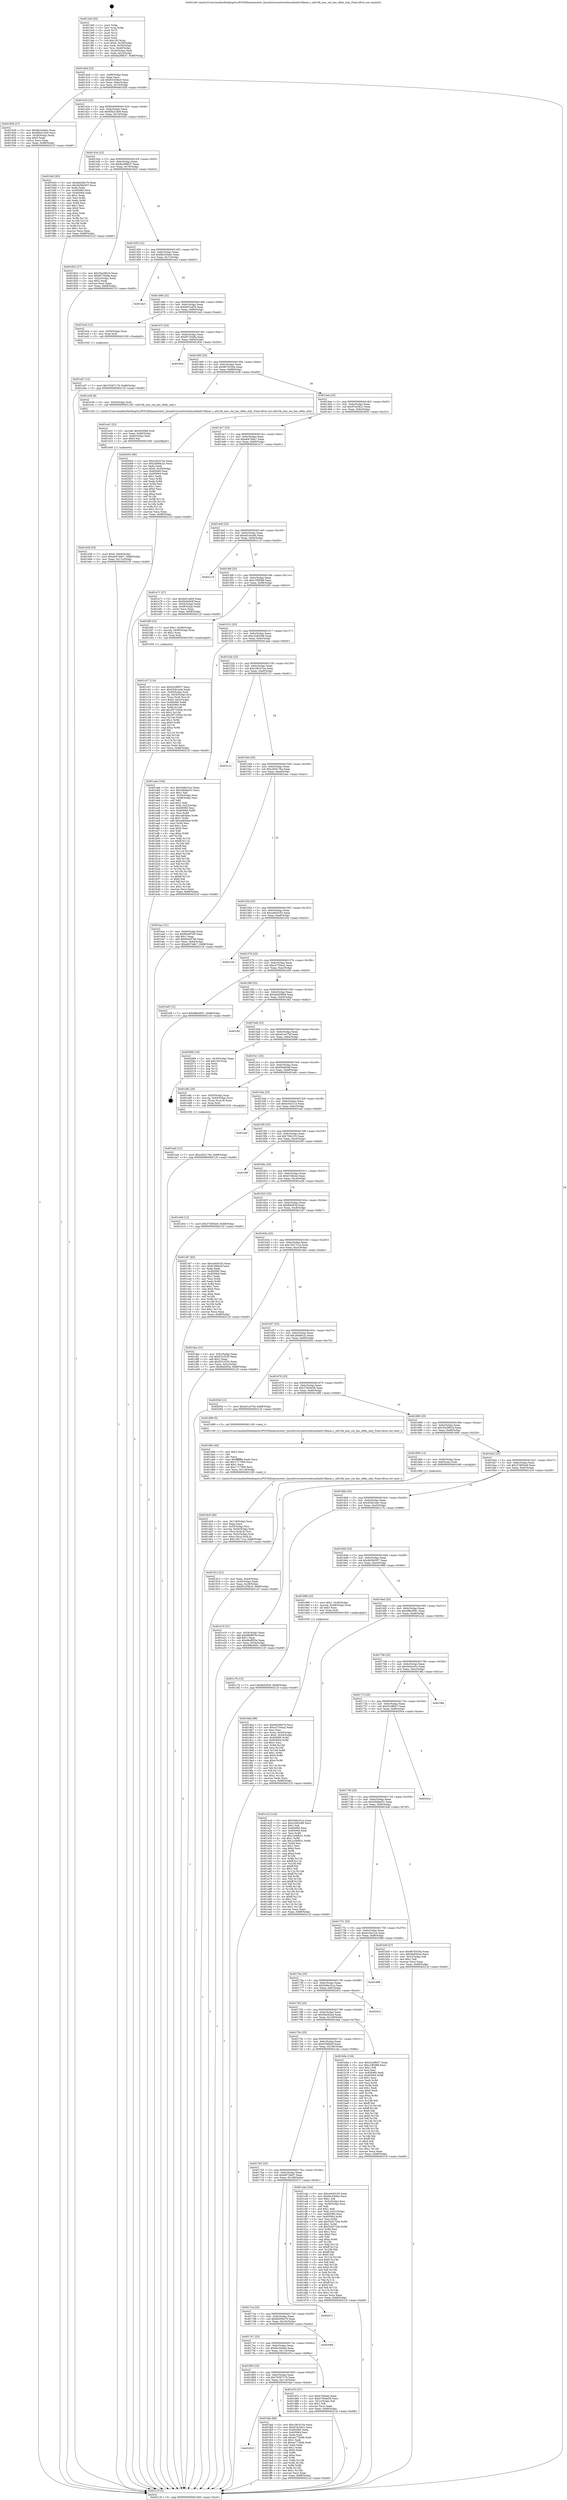 digraph "0x4013e0" {
  label = "0x4013e0 (/mnt/c/Users/mathe/Desktop/tcc/POCII/binaries/extr_linuxdriversnetwirelessathath10kmac.c_ath10k_mac_sta_has_ofdm_only_Final-ollvm.out::main(0))"
  labelloc = "t"
  node[shape=record]

  Entry [label="",width=0.3,height=0.3,shape=circle,fillcolor=black,style=filled]
  "0x40140d" [label="{
     0x40140d [23]\l
     | [instrs]\l
     &nbsp;&nbsp;0x40140d \<+3\>: mov -0x68(%rbp),%eax\l
     &nbsp;&nbsp;0x401410 \<+2\>: mov %eax,%ecx\l
     &nbsp;&nbsp;0x401412 \<+6\>: sub $0x83183bc0,%ecx\l
     &nbsp;&nbsp;0x401418 \<+3\>: mov %eax,-0x6c(%rbp)\l
     &nbsp;&nbsp;0x40141b \<+3\>: mov %ecx,-0x70(%rbp)\l
     &nbsp;&nbsp;0x40141e \<+6\>: je 0000000000401928 \<main+0x548\>\l
  }"]
  "0x401928" [label="{
     0x401928 [27]\l
     | [instrs]\l
     &nbsp;&nbsp;0x401928 \<+5\>: mov $0x8b1b3ebc,%eax\l
     &nbsp;&nbsp;0x40192d \<+5\>: mov $0x85b219c9,%ecx\l
     &nbsp;&nbsp;0x401932 \<+3\>: mov -0x28(%rbp),%edx\l
     &nbsp;&nbsp;0x401935 \<+3\>: cmp $0x0,%edx\l
     &nbsp;&nbsp;0x401938 \<+3\>: cmove %ecx,%eax\l
     &nbsp;&nbsp;0x40193b \<+3\>: mov %eax,-0x68(%rbp)\l
     &nbsp;&nbsp;0x40193e \<+5\>: jmp 000000000040212f \<main+0xd4f\>\l
  }"]
  "0x401424" [label="{
     0x401424 [22]\l
     | [instrs]\l
     &nbsp;&nbsp;0x401424 \<+5\>: jmp 0000000000401429 \<main+0x49\>\l
     &nbsp;&nbsp;0x401429 \<+3\>: mov -0x6c(%rbp),%eax\l
     &nbsp;&nbsp;0x40142c \<+5\>: sub $0x85b219c9,%eax\l
     &nbsp;&nbsp;0x401431 \<+3\>: mov %eax,-0x74(%rbp)\l
     &nbsp;&nbsp;0x401434 \<+6\>: je 0000000000401943 \<main+0x563\>\l
  }"]
  Exit [label="",width=0.3,height=0.3,shape=circle,fillcolor=black,style=filled,peripheries=2]
  "0x401943" [label="{
     0x401943 [83]\l
     | [instrs]\l
     &nbsp;&nbsp;0x401943 \<+5\>: mov $0x6d269e79,%eax\l
     &nbsp;&nbsp;0x401948 \<+5\>: mov $0x4b58d307,%ecx\l
     &nbsp;&nbsp;0x40194d \<+2\>: xor %edx,%edx\l
     &nbsp;&nbsp;0x40194f \<+7\>: mov 0x405060,%esi\l
     &nbsp;&nbsp;0x401956 \<+7\>: mov 0x405064,%edi\l
     &nbsp;&nbsp;0x40195d \<+3\>: sub $0x1,%edx\l
     &nbsp;&nbsp;0x401960 \<+3\>: mov %esi,%r8d\l
     &nbsp;&nbsp;0x401963 \<+3\>: add %edx,%r8d\l
     &nbsp;&nbsp;0x401966 \<+4\>: imul %r8d,%esi\l
     &nbsp;&nbsp;0x40196a \<+3\>: and $0x1,%esi\l
     &nbsp;&nbsp;0x40196d \<+3\>: cmp $0x0,%esi\l
     &nbsp;&nbsp;0x401970 \<+4\>: sete %r9b\l
     &nbsp;&nbsp;0x401974 \<+3\>: cmp $0xa,%edi\l
     &nbsp;&nbsp;0x401977 \<+4\>: setl %r10b\l
     &nbsp;&nbsp;0x40197b \<+3\>: mov %r9b,%r11b\l
     &nbsp;&nbsp;0x40197e \<+3\>: and %r10b,%r11b\l
     &nbsp;&nbsp;0x401981 \<+3\>: xor %r10b,%r9b\l
     &nbsp;&nbsp;0x401984 \<+3\>: or %r9b,%r11b\l
     &nbsp;&nbsp;0x401987 \<+4\>: test $0x1,%r11b\l
     &nbsp;&nbsp;0x40198b \<+3\>: cmovne %ecx,%eax\l
     &nbsp;&nbsp;0x40198e \<+3\>: mov %eax,-0x68(%rbp)\l
     &nbsp;&nbsp;0x401991 \<+5\>: jmp 000000000040212f \<main+0xd4f\>\l
  }"]
  "0x40143a" [label="{
     0x40143a [22]\l
     | [instrs]\l
     &nbsp;&nbsp;0x40143a \<+5\>: jmp 000000000040143f \<main+0x5f\>\l
     &nbsp;&nbsp;0x40143f \<+3\>: mov -0x6c(%rbp),%eax\l
     &nbsp;&nbsp;0x401442 \<+5\>: sub $0x8a268637,%eax\l
     &nbsp;&nbsp;0x401447 \<+3\>: mov %eax,-0x78(%rbp)\l
     &nbsp;&nbsp;0x40144a \<+6\>: je 0000000000401823 \<main+0x443\>\l
  }"]
  "0x401819" [label="{
     0x401819\l
  }", style=dashed]
  "0x401823" [label="{
     0x401823 [27]\l
     | [instrs]\l
     &nbsp;&nbsp;0x401823 \<+5\>: mov $0x35a3801b,%eax\l
     &nbsp;&nbsp;0x401828 \<+5\>: mov $0x95720dfa,%ecx\l
     &nbsp;&nbsp;0x40182d \<+3\>: mov -0x2c(%rbp),%edx\l
     &nbsp;&nbsp;0x401830 \<+3\>: cmp $0x2,%edx\l
     &nbsp;&nbsp;0x401833 \<+3\>: cmovne %ecx,%eax\l
     &nbsp;&nbsp;0x401836 \<+3\>: mov %eax,-0x68(%rbp)\l
     &nbsp;&nbsp;0x401839 \<+5\>: jmp 000000000040212f \<main+0xd4f\>\l
  }"]
  "0x401450" [label="{
     0x401450 [22]\l
     | [instrs]\l
     &nbsp;&nbsp;0x401450 \<+5\>: jmp 0000000000401455 \<main+0x75\>\l
     &nbsp;&nbsp;0x401455 \<+3\>: mov -0x6c(%rbp),%eax\l
     &nbsp;&nbsp;0x401458 \<+5\>: sub $0x8b1b3ebc,%eax\l
     &nbsp;&nbsp;0x40145d \<+3\>: mov %eax,-0x7c(%rbp)\l
     &nbsp;&nbsp;0x401460 \<+6\>: je 0000000000401ee3 \<main+0xb03\>\l
  }"]
  "0x40212f" [label="{
     0x40212f [5]\l
     | [instrs]\l
     &nbsp;&nbsp;0x40212f \<+5\>: jmp 000000000040140d \<main+0x2d\>\l
  }"]
  "0x4013e0" [label="{
     0x4013e0 [45]\l
     | [instrs]\l
     &nbsp;&nbsp;0x4013e0 \<+1\>: push %rbp\l
     &nbsp;&nbsp;0x4013e1 \<+3\>: mov %rsp,%rbp\l
     &nbsp;&nbsp;0x4013e4 \<+2\>: push %r15\l
     &nbsp;&nbsp;0x4013e6 \<+2\>: push %r14\l
     &nbsp;&nbsp;0x4013e8 \<+2\>: push %r12\l
     &nbsp;&nbsp;0x4013ea \<+1\>: push %rbx\l
     &nbsp;&nbsp;0x4013eb \<+7\>: sub $0x100,%rsp\l
     &nbsp;&nbsp;0x4013f2 \<+7\>: movl $0x0,-0x30(%rbp)\l
     &nbsp;&nbsp;0x4013f9 \<+3\>: mov %edi,-0x34(%rbp)\l
     &nbsp;&nbsp;0x4013fc \<+4\>: mov %rsi,-0x40(%rbp)\l
     &nbsp;&nbsp;0x401400 \<+3\>: mov -0x34(%rbp),%edi\l
     &nbsp;&nbsp;0x401403 \<+3\>: mov %edi,-0x2c(%rbp)\l
     &nbsp;&nbsp;0x401406 \<+7\>: movl $0x8a268637,-0x68(%rbp)\l
  }"]
  "0x401fab" [label="{
     0x401fab [88]\l
     | [instrs]\l
     &nbsp;&nbsp;0x401fab \<+5\>: mov $0xc381b7ea,%eax\l
     &nbsp;&nbsp;0x401fb0 \<+5\>: mov $0x97ec581c,%ecx\l
     &nbsp;&nbsp;0x401fb5 \<+7\>: mov 0x405060,%edx\l
     &nbsp;&nbsp;0x401fbc \<+7\>: mov 0x405064,%esi\l
     &nbsp;&nbsp;0x401fc3 \<+2\>: mov %edx,%edi\l
     &nbsp;&nbsp;0x401fc5 \<+6\>: add $0xae772bdb,%edi\l
     &nbsp;&nbsp;0x401fcb \<+3\>: sub $0x1,%edi\l
     &nbsp;&nbsp;0x401fce \<+6\>: sub $0xae772bdb,%edi\l
     &nbsp;&nbsp;0x401fd4 \<+3\>: imul %edi,%edx\l
     &nbsp;&nbsp;0x401fd7 \<+3\>: and $0x1,%edx\l
     &nbsp;&nbsp;0x401fda \<+3\>: cmp $0x0,%edx\l
     &nbsp;&nbsp;0x401fdd \<+4\>: sete %r8b\l
     &nbsp;&nbsp;0x401fe1 \<+3\>: cmp $0xa,%esi\l
     &nbsp;&nbsp;0x401fe4 \<+4\>: setl %r9b\l
     &nbsp;&nbsp;0x401fe8 \<+3\>: mov %r8b,%r10b\l
     &nbsp;&nbsp;0x401feb \<+3\>: and %r9b,%r10b\l
     &nbsp;&nbsp;0x401fee \<+3\>: xor %r9b,%r8b\l
     &nbsp;&nbsp;0x401ff1 \<+3\>: or %r8b,%r10b\l
     &nbsp;&nbsp;0x401ff4 \<+4\>: test $0x1,%r10b\l
     &nbsp;&nbsp;0x401ff8 \<+3\>: cmovne %ecx,%eax\l
     &nbsp;&nbsp;0x401ffb \<+3\>: mov %eax,-0x68(%rbp)\l
     &nbsp;&nbsp;0x401ffe \<+5\>: jmp 000000000040212f \<main+0xd4f\>\l
  }"]
  "0x401ee3" [label="{
     0x401ee3\l
  }", style=dashed]
  "0x401466" [label="{
     0x401466 [22]\l
     | [instrs]\l
     &nbsp;&nbsp;0x401466 \<+5\>: jmp 000000000040146b \<main+0x8b\>\l
     &nbsp;&nbsp;0x40146b \<+3\>: mov -0x6c(%rbp),%eax\l
     &nbsp;&nbsp;0x40146e \<+5\>: sub $0x9451af29,%eax\l
     &nbsp;&nbsp;0x401473 \<+3\>: mov %eax,-0x80(%rbp)\l
     &nbsp;&nbsp;0x401476 \<+6\>: je 0000000000401ecb \<main+0xaeb\>\l
  }"]
  "0x401ed7" [label="{
     0x401ed7 [12]\l
     | [instrs]\l
     &nbsp;&nbsp;0x401ed7 \<+7\>: movl $0x76367176,-0x68(%rbp)\l
     &nbsp;&nbsp;0x401ede \<+5\>: jmp 000000000040212f \<main+0xd4f\>\l
  }"]
  "0x401ecb" [label="{
     0x401ecb [12]\l
     | [instrs]\l
     &nbsp;&nbsp;0x401ecb \<+4\>: mov -0x50(%rbp),%rax\l
     &nbsp;&nbsp;0x401ecf \<+3\>: mov %rax,%rdi\l
     &nbsp;&nbsp;0x401ed2 \<+5\>: call 0000000000401030 \<free@plt\>\l
     | [calls]\l
     &nbsp;&nbsp;0x401030 \{1\} (unknown)\l
  }"]
  "0x40147c" [label="{
     0x40147c [25]\l
     | [instrs]\l
     &nbsp;&nbsp;0x40147c \<+5\>: jmp 0000000000401481 \<main+0xa1\>\l
     &nbsp;&nbsp;0x401481 \<+3\>: mov -0x6c(%rbp),%eax\l
     &nbsp;&nbsp;0x401484 \<+5\>: sub $0x95720dfa,%eax\l
     &nbsp;&nbsp;0x401489 \<+6\>: mov %eax,-0x84(%rbp)\l
     &nbsp;&nbsp;0x40148f \<+6\>: je 000000000040183e \<main+0x45e\>\l
  }"]
  "0x401ea0" [label="{
     0x401ea0 [12]\l
     | [instrs]\l
     &nbsp;&nbsp;0x401ea0 \<+7\>: movl $0xcd54176a,-0x68(%rbp)\l
     &nbsp;&nbsp;0x401ea7 \<+5\>: jmp 000000000040212f \<main+0xd4f\>\l
  }"]
  "0x40183e" [label="{
     0x40183e\l
  }", style=dashed]
  "0x401495" [label="{
     0x401495 [25]\l
     | [instrs]\l
     &nbsp;&nbsp;0x401495 \<+5\>: jmp 000000000040149a \<main+0xba\>\l
     &nbsp;&nbsp;0x40149a \<+3\>: mov -0x6c(%rbp),%eax\l
     &nbsp;&nbsp;0x40149d \<+5\>: sub $0x967b530a,%eax\l
     &nbsp;&nbsp;0x4014a2 \<+6\>: mov %eax,-0x88(%rbp)\l
     &nbsp;&nbsp;0x4014a8 \<+6\>: je 0000000000401e38 \<main+0xa58\>\l
  }"]
  "0x401e58" [label="{
     0x401e58 [25]\l
     | [instrs]\l
     &nbsp;&nbsp;0x401e58 \<+7\>: movl $0x0,-0x64(%rbp)\l
     &nbsp;&nbsp;0x401e5f \<+7\>: movl $0xa947dde7,-0x68(%rbp)\l
     &nbsp;&nbsp;0x401e66 \<+6\>: mov %eax,-0x11c(%rbp)\l
     &nbsp;&nbsp;0x401e6c \<+5\>: jmp 000000000040212f \<main+0xd4f\>\l
  }"]
  "0x401e38" [label="{
     0x401e38 [9]\l
     | [instrs]\l
     &nbsp;&nbsp;0x401e38 \<+4\>: mov -0x50(%rbp),%rdi\l
     &nbsp;&nbsp;0x401e3c \<+5\>: call 0000000000401240 \<ath10k_mac_sta_has_ofdm_only\>\l
     | [calls]\l
     &nbsp;&nbsp;0x401240 \{1\} (/mnt/c/Users/mathe/Desktop/tcc/POCII/binaries/extr_linuxdriversnetwirelessathath10kmac.c_ath10k_mac_sta_has_ofdm_only_Final-ollvm.out::ath10k_mac_sta_has_ofdm_only)\l
  }"]
  "0x4014ae" [label="{
     0x4014ae [25]\l
     | [instrs]\l
     &nbsp;&nbsp;0x4014ae \<+5\>: jmp 00000000004014b3 \<main+0xd3\>\l
     &nbsp;&nbsp;0x4014b3 \<+3\>: mov -0x6c(%rbp),%eax\l
     &nbsp;&nbsp;0x4014b6 \<+5\>: sub $0x97ec581c,%eax\l
     &nbsp;&nbsp;0x4014bb \<+6\>: mov %eax,-0x8c(%rbp)\l
     &nbsp;&nbsp;0x4014c1 \<+6\>: je 0000000000402003 \<main+0xc23\>\l
  }"]
  "0x401e41" [label="{
     0x401e41 [23]\l
     | [instrs]\l
     &nbsp;&nbsp;0x401e41 \<+10\>: movabs $0x4030b6,%rdi\l
     &nbsp;&nbsp;0x401e4b \<+3\>: mov %eax,-0x60(%rbp)\l
     &nbsp;&nbsp;0x401e4e \<+3\>: mov -0x60(%rbp),%esi\l
     &nbsp;&nbsp;0x401e51 \<+2\>: mov $0x0,%al\l
     &nbsp;&nbsp;0x401e53 \<+5\>: call 0000000000401040 \<printf@plt\>\l
     | [calls]\l
     &nbsp;&nbsp;0x401040 \{1\} (unknown)\l
  }"]
  "0x402003" [label="{
     0x402003 [90]\l
     | [instrs]\l
     &nbsp;&nbsp;0x402003 \<+5\>: mov $0xc381b7ea,%eax\l
     &nbsp;&nbsp;0x402008 \<+5\>: mov $0x26d94c2c,%ecx\l
     &nbsp;&nbsp;0x40200d \<+2\>: xor %edx,%edx\l
     &nbsp;&nbsp;0x40200f \<+7\>: movl $0x0,-0x30(%rbp)\l
     &nbsp;&nbsp;0x402016 \<+7\>: mov 0x405060,%esi\l
     &nbsp;&nbsp;0x40201d \<+7\>: mov 0x405064,%edi\l
     &nbsp;&nbsp;0x402024 \<+3\>: sub $0x1,%edx\l
     &nbsp;&nbsp;0x402027 \<+3\>: mov %esi,%r8d\l
     &nbsp;&nbsp;0x40202a \<+3\>: add %edx,%r8d\l
     &nbsp;&nbsp;0x40202d \<+4\>: imul %r8d,%esi\l
     &nbsp;&nbsp;0x402031 \<+3\>: and $0x1,%esi\l
     &nbsp;&nbsp;0x402034 \<+3\>: cmp $0x0,%esi\l
     &nbsp;&nbsp;0x402037 \<+4\>: sete %r9b\l
     &nbsp;&nbsp;0x40203b \<+3\>: cmp $0xa,%edi\l
     &nbsp;&nbsp;0x40203e \<+4\>: setl %r10b\l
     &nbsp;&nbsp;0x402042 \<+3\>: mov %r9b,%r11b\l
     &nbsp;&nbsp;0x402045 \<+3\>: and %r10b,%r11b\l
     &nbsp;&nbsp;0x402048 \<+3\>: xor %r10b,%r9b\l
     &nbsp;&nbsp;0x40204b \<+3\>: or %r9b,%r11b\l
     &nbsp;&nbsp;0x40204e \<+4\>: test $0x1,%r11b\l
     &nbsp;&nbsp;0x402052 \<+3\>: cmovne %ecx,%eax\l
     &nbsp;&nbsp;0x402055 \<+3\>: mov %eax,-0x68(%rbp)\l
     &nbsp;&nbsp;0x402058 \<+5\>: jmp 000000000040212f \<main+0xd4f\>\l
  }"]
  "0x4014c7" [label="{
     0x4014c7 [25]\l
     | [instrs]\l
     &nbsp;&nbsp;0x4014c7 \<+5\>: jmp 00000000004014cc \<main+0xec\>\l
     &nbsp;&nbsp;0x4014cc \<+3\>: mov -0x6c(%rbp),%eax\l
     &nbsp;&nbsp;0x4014cf \<+5\>: sub $0xa947dde7,%eax\l
     &nbsp;&nbsp;0x4014d4 \<+6\>: mov %eax,-0x90(%rbp)\l
     &nbsp;&nbsp;0x4014da \<+6\>: je 0000000000401e71 \<main+0xa91\>\l
  }"]
  "0x401dc6" [label="{
     0x401dc6 [40]\l
     | [instrs]\l
     &nbsp;&nbsp;0x401dc6 \<+6\>: mov -0x118(%rbp),%ecx\l
     &nbsp;&nbsp;0x401dcc \<+3\>: imul %eax,%ecx\l
     &nbsp;&nbsp;0x401dcf \<+4\>: mov -0x50(%rbp),%rsi\l
     &nbsp;&nbsp;0x401dd3 \<+4\>: movslq -0x54(%rbp),%rdi\l
     &nbsp;&nbsp;0x401dd7 \<+4\>: mov (%rsi,%rdi,8),%rsi\l
     &nbsp;&nbsp;0x401ddb \<+4\>: movslq -0x5c(%rbp),%rdi\l
     &nbsp;&nbsp;0x401ddf \<+3\>: mov %ecx,(%rsi,%rdi,4)\l
     &nbsp;&nbsp;0x401de2 \<+7\>: movl $0x13617c1a,-0x68(%rbp)\l
     &nbsp;&nbsp;0x401de9 \<+5\>: jmp 000000000040212f \<main+0xd4f\>\l
  }"]
  "0x401e71" [label="{
     0x401e71 [27]\l
     | [instrs]\l
     &nbsp;&nbsp;0x401e71 \<+5\>: mov $0x9451af29,%eax\l
     &nbsp;&nbsp;0x401e76 \<+5\>: mov $0xf3e6d3df,%ecx\l
     &nbsp;&nbsp;0x401e7b \<+3\>: mov -0x64(%rbp),%edx\l
     &nbsp;&nbsp;0x401e7e \<+3\>: cmp -0x48(%rbp),%edx\l
     &nbsp;&nbsp;0x401e81 \<+3\>: cmovl %ecx,%eax\l
     &nbsp;&nbsp;0x401e84 \<+3\>: mov %eax,-0x68(%rbp)\l
     &nbsp;&nbsp;0x401e87 \<+5\>: jmp 000000000040212f \<main+0xd4f\>\l
  }"]
  "0x4014e0" [label="{
     0x4014e0 [25]\l
     | [instrs]\l
     &nbsp;&nbsp;0x4014e0 \<+5\>: jmp 00000000004014e5 \<main+0x105\>\l
     &nbsp;&nbsp;0x4014e5 \<+3\>: mov -0x6c(%rbp),%eax\l
     &nbsp;&nbsp;0x4014e8 \<+5\>: sub $0xad1dac8d,%eax\l
     &nbsp;&nbsp;0x4014ed \<+6\>: mov %eax,-0x94(%rbp)\l
     &nbsp;&nbsp;0x4014f3 \<+6\>: je 0000000000402110 \<main+0xd30\>\l
  }"]
  "0x401d9e" [label="{
     0x401d9e [40]\l
     | [instrs]\l
     &nbsp;&nbsp;0x401d9e \<+5\>: mov $0x2,%ecx\l
     &nbsp;&nbsp;0x401da3 \<+1\>: cltd\l
     &nbsp;&nbsp;0x401da4 \<+2\>: idiv %ecx\l
     &nbsp;&nbsp;0x401da6 \<+6\>: imul $0xfffffffe,%edx,%ecx\l
     &nbsp;&nbsp;0x401dac \<+6\>: add $0x17173b9,%ecx\l
     &nbsp;&nbsp;0x401db2 \<+3\>: add $0x1,%ecx\l
     &nbsp;&nbsp;0x401db5 \<+6\>: sub $0x17173b9,%ecx\l
     &nbsp;&nbsp;0x401dbb \<+6\>: mov %ecx,-0x118(%rbp)\l
     &nbsp;&nbsp;0x401dc1 \<+5\>: call 0000000000401160 \<next_i\>\l
     | [calls]\l
     &nbsp;&nbsp;0x401160 \{1\} (/mnt/c/Users/mathe/Desktop/tcc/POCII/binaries/extr_linuxdriversnetwirelessathath10kmac.c_ath10k_mac_sta_has_ofdm_only_Final-ollvm.out::next_i)\l
  }"]
  "0x402110" [label="{
     0x402110\l
  }", style=dashed]
  "0x4014f9" [label="{
     0x4014f9 [25]\l
     | [instrs]\l
     &nbsp;&nbsp;0x4014f9 \<+5\>: jmp 00000000004014fe \<main+0x11e\>\l
     &nbsp;&nbsp;0x4014fe \<+3\>: mov -0x6c(%rbp),%eax\l
     &nbsp;&nbsp;0x401501 \<+5\>: sub $0xc1ff3088,%eax\l
     &nbsp;&nbsp;0x401506 \<+6\>: mov %eax,-0x98(%rbp)\l
     &nbsp;&nbsp;0x40150c \<+6\>: je 0000000000401bf0 \<main+0x810\>\l
  }"]
  "0x401800" [label="{
     0x401800 [25]\l
     | [instrs]\l
     &nbsp;&nbsp;0x401800 \<+5\>: jmp 0000000000401805 \<main+0x425\>\l
     &nbsp;&nbsp;0x401805 \<+3\>: mov -0x6c(%rbp),%eax\l
     &nbsp;&nbsp;0x401808 \<+5\>: sub $0x76367176,%eax\l
     &nbsp;&nbsp;0x40180d \<+6\>: mov %eax,-0x114(%rbp)\l
     &nbsp;&nbsp;0x401813 \<+6\>: je 0000000000401fab \<main+0xbcb\>\l
  }"]
  "0x401bf0" [label="{
     0x401bf0 [23]\l
     | [instrs]\l
     &nbsp;&nbsp;0x401bf0 \<+7\>: movl $0x1,-0x58(%rbp)\l
     &nbsp;&nbsp;0x401bf7 \<+4\>: movslq -0x58(%rbp),%rax\l
     &nbsp;&nbsp;0x401bfb \<+4\>: shl $0x2,%rax\l
     &nbsp;&nbsp;0x401bff \<+3\>: mov %rax,%rdi\l
     &nbsp;&nbsp;0x401c02 \<+5\>: call 0000000000401050 \<malloc@plt\>\l
     | [calls]\l
     &nbsp;&nbsp;0x401050 \{1\} (unknown)\l
  }"]
  "0x401512" [label="{
     0x401512 [25]\l
     | [instrs]\l
     &nbsp;&nbsp;0x401512 \<+5\>: jmp 0000000000401517 \<main+0x137\>\l
     &nbsp;&nbsp;0x401517 \<+3\>: mov -0x6c(%rbp),%eax\l
     &nbsp;&nbsp;0x40151a \<+5\>: sub $0xc2e83c86,%eax\l
     &nbsp;&nbsp;0x40151f \<+6\>: mov %eax,-0x9c(%rbp)\l
     &nbsp;&nbsp;0x401525 \<+6\>: je 0000000000401aab \<main+0x6cb\>\l
  }"]
  "0x401d7e" [label="{
     0x401d7e [27]\l
     | [instrs]\l
     &nbsp;&nbsp;0x401d7e \<+5\>: mov $0xb7d0e4e,%eax\l
     &nbsp;&nbsp;0x401d83 \<+5\>: mov $0x2783de58,%ecx\l
     &nbsp;&nbsp;0x401d88 \<+3\>: mov -0x21(%rbp),%dl\l
     &nbsp;&nbsp;0x401d8b \<+3\>: test $0x1,%dl\l
     &nbsp;&nbsp;0x401d8e \<+3\>: cmovne %ecx,%eax\l
     &nbsp;&nbsp;0x401d91 \<+3\>: mov %eax,-0x68(%rbp)\l
     &nbsp;&nbsp;0x401d94 \<+5\>: jmp 000000000040212f \<main+0xd4f\>\l
  }"]
  "0x401aab" [label="{
     0x401aab [164]\l
     | [instrs]\l
     &nbsp;&nbsp;0x401aab \<+5\>: mov $0x5dde1b1a,%eax\l
     &nbsp;&nbsp;0x401ab0 \<+5\>: mov $0x54b8ae51,%ecx\l
     &nbsp;&nbsp;0x401ab5 \<+2\>: mov $0x1,%dl\l
     &nbsp;&nbsp;0x401ab7 \<+3\>: mov -0x54(%rbp),%esi\l
     &nbsp;&nbsp;0x401aba \<+3\>: cmp -0x48(%rbp),%esi\l
     &nbsp;&nbsp;0x401abd \<+4\>: setl %dil\l
     &nbsp;&nbsp;0x401ac1 \<+4\>: and $0x1,%dil\l
     &nbsp;&nbsp;0x401ac5 \<+4\>: mov %dil,-0x22(%rbp)\l
     &nbsp;&nbsp;0x401ac9 \<+7\>: mov 0x405060,%esi\l
     &nbsp;&nbsp;0x401ad0 \<+8\>: mov 0x405064,%r8d\l
     &nbsp;&nbsp;0x401ad8 \<+3\>: mov %esi,%r9d\l
     &nbsp;&nbsp;0x401adb \<+7\>: sub $0xcafe5bee,%r9d\l
     &nbsp;&nbsp;0x401ae2 \<+4\>: sub $0x1,%r9d\l
     &nbsp;&nbsp;0x401ae6 \<+7\>: add $0xcafe5bee,%r9d\l
     &nbsp;&nbsp;0x401aed \<+4\>: imul %r9d,%esi\l
     &nbsp;&nbsp;0x401af1 \<+3\>: and $0x1,%esi\l
     &nbsp;&nbsp;0x401af4 \<+3\>: cmp $0x0,%esi\l
     &nbsp;&nbsp;0x401af7 \<+4\>: sete %dil\l
     &nbsp;&nbsp;0x401afb \<+4\>: cmp $0xa,%r8d\l
     &nbsp;&nbsp;0x401aff \<+4\>: setl %r10b\l
     &nbsp;&nbsp;0x401b03 \<+3\>: mov %dil,%r11b\l
     &nbsp;&nbsp;0x401b06 \<+4\>: xor $0xff,%r11b\l
     &nbsp;&nbsp;0x401b0a \<+3\>: mov %r10b,%bl\l
     &nbsp;&nbsp;0x401b0d \<+3\>: xor $0xff,%bl\l
     &nbsp;&nbsp;0x401b10 \<+3\>: xor $0x0,%dl\l
     &nbsp;&nbsp;0x401b13 \<+3\>: mov %r11b,%r14b\l
     &nbsp;&nbsp;0x401b16 \<+4\>: and $0x0,%r14b\l
     &nbsp;&nbsp;0x401b1a \<+3\>: and %dl,%dil\l
     &nbsp;&nbsp;0x401b1d \<+3\>: mov %bl,%r15b\l
     &nbsp;&nbsp;0x401b20 \<+4\>: and $0x0,%r15b\l
     &nbsp;&nbsp;0x401b24 \<+3\>: and %dl,%r10b\l
     &nbsp;&nbsp;0x401b27 \<+3\>: or %dil,%r14b\l
     &nbsp;&nbsp;0x401b2a \<+3\>: or %r10b,%r15b\l
     &nbsp;&nbsp;0x401b2d \<+3\>: xor %r15b,%r14b\l
     &nbsp;&nbsp;0x401b30 \<+3\>: or %bl,%r11b\l
     &nbsp;&nbsp;0x401b33 \<+4\>: xor $0xff,%r11b\l
     &nbsp;&nbsp;0x401b37 \<+3\>: or $0x0,%dl\l
     &nbsp;&nbsp;0x401b3a \<+3\>: and %dl,%r11b\l
     &nbsp;&nbsp;0x401b3d \<+3\>: or %r11b,%r14b\l
     &nbsp;&nbsp;0x401b40 \<+4\>: test $0x1,%r14b\l
     &nbsp;&nbsp;0x401b44 \<+3\>: cmovne %ecx,%eax\l
     &nbsp;&nbsp;0x401b47 \<+3\>: mov %eax,-0x68(%rbp)\l
     &nbsp;&nbsp;0x401b4a \<+5\>: jmp 000000000040212f \<main+0xd4f\>\l
  }"]
  "0x40152b" [label="{
     0x40152b [25]\l
     | [instrs]\l
     &nbsp;&nbsp;0x40152b \<+5\>: jmp 0000000000401530 \<main+0x150\>\l
     &nbsp;&nbsp;0x401530 \<+3\>: mov -0x6c(%rbp),%eax\l
     &nbsp;&nbsp;0x401533 \<+5\>: sub $0xc381b7ea,%eax\l
     &nbsp;&nbsp;0x401538 \<+6\>: mov %eax,-0xa0(%rbp)\l
     &nbsp;&nbsp;0x40153e \<+6\>: je 0000000000402121 \<main+0xd41\>\l
  }"]
  "0x4017e7" [label="{
     0x4017e7 [25]\l
     | [instrs]\l
     &nbsp;&nbsp;0x4017e7 \<+5\>: jmp 00000000004017ec \<main+0x40c\>\l
     &nbsp;&nbsp;0x4017ec \<+3\>: mov -0x6c(%rbp),%eax\l
     &nbsp;&nbsp;0x4017ef \<+5\>: sub $0x6ec5d46a,%eax\l
     &nbsp;&nbsp;0x4017f4 \<+6\>: mov %eax,-0x110(%rbp)\l
     &nbsp;&nbsp;0x4017fa \<+6\>: je 0000000000401d7e \<main+0x99e\>\l
  }"]
  "0x402121" [label="{
     0x402121\l
  }", style=dashed]
  "0x401544" [label="{
     0x401544 [25]\l
     | [instrs]\l
     &nbsp;&nbsp;0x401544 \<+5\>: jmp 0000000000401549 \<main+0x169\>\l
     &nbsp;&nbsp;0x401549 \<+3\>: mov -0x6c(%rbp),%eax\l
     &nbsp;&nbsp;0x40154c \<+5\>: sub $0xcd54176a,%eax\l
     &nbsp;&nbsp;0x401551 \<+6\>: mov %eax,-0xa4(%rbp)\l
     &nbsp;&nbsp;0x401557 \<+6\>: je 0000000000401eac \<main+0xacc\>\l
  }"]
  "0x402094" [label="{
     0x402094\l
  }", style=dashed]
  "0x401eac" [label="{
     0x401eac [31]\l
     | [instrs]\l
     &nbsp;&nbsp;0x401eac \<+3\>: mov -0x64(%rbp),%eax\l
     &nbsp;&nbsp;0x401eaf \<+5\>: sub $0x8dc6f7d0,%eax\l
     &nbsp;&nbsp;0x401eb4 \<+3\>: add $0x1,%eax\l
     &nbsp;&nbsp;0x401eb7 \<+5\>: add $0x8dc6f7d0,%eax\l
     &nbsp;&nbsp;0x401ebc \<+3\>: mov %eax,-0x64(%rbp)\l
     &nbsp;&nbsp;0x401ebf \<+7\>: movl $0xa947dde7,-0x68(%rbp)\l
     &nbsp;&nbsp;0x401ec6 \<+5\>: jmp 000000000040212f \<main+0xd4f\>\l
  }"]
  "0x40155d" [label="{
     0x40155d [25]\l
     | [instrs]\l
     &nbsp;&nbsp;0x40155d \<+5\>: jmp 0000000000401562 \<main+0x182\>\l
     &nbsp;&nbsp;0x401562 \<+3\>: mov -0x6c(%rbp),%eax\l
     &nbsp;&nbsp;0x401565 \<+5\>: sub $0xce645c55,%eax\l
     &nbsp;&nbsp;0x40156a \<+6\>: mov %eax,-0xa8(%rbp)\l
     &nbsp;&nbsp;0x401570 \<+6\>: je 0000000000402104 \<main+0xd24\>\l
  }"]
  "0x4017ce" [label="{
     0x4017ce [25]\l
     | [instrs]\l
     &nbsp;&nbsp;0x4017ce \<+5\>: jmp 00000000004017d3 \<main+0x3f3\>\l
     &nbsp;&nbsp;0x4017d3 \<+3\>: mov -0x6c(%rbp),%eax\l
     &nbsp;&nbsp;0x4017d6 \<+5\>: sub $0x6d269e79,%eax\l
     &nbsp;&nbsp;0x4017db \<+6\>: mov %eax,-0x10c(%rbp)\l
     &nbsp;&nbsp;0x4017e1 \<+6\>: je 0000000000402094 \<main+0xcb4\>\l
  }"]
  "0x402104" [label="{
     0x402104\l
  }", style=dashed]
  "0x401576" [label="{
     0x401576 [25]\l
     | [instrs]\l
     &nbsp;&nbsp;0x401576 \<+5\>: jmp 000000000040157b \<main+0x19b\>\l
     &nbsp;&nbsp;0x40157b \<+3\>: mov -0x6c(%rbp),%eax\l
     &nbsp;&nbsp;0x40157e \<+5\>: sub $0xce735ea2,%eax\l
     &nbsp;&nbsp;0x401583 \<+6\>: mov %eax,-0xac(%rbp)\l
     &nbsp;&nbsp;0x401589 \<+6\>: je 0000000000401a0f \<main+0x62f\>\l
  }"]
  "0x40207c" [label="{
     0x40207c\l
  }", style=dashed]
  "0x401a0f" [label="{
     0x401a0f [12]\l
     | [instrs]\l
     &nbsp;&nbsp;0x401a0f \<+7\>: movl $0x4f8e4991,-0x68(%rbp)\l
     &nbsp;&nbsp;0x401a16 \<+5\>: jmp 000000000040212f \<main+0xd4f\>\l
  }"]
  "0x40158f" [label="{
     0x40158f [25]\l
     | [instrs]\l
     &nbsp;&nbsp;0x40158f \<+5\>: jmp 0000000000401594 \<main+0x1b4\>\l
     &nbsp;&nbsp;0x401594 \<+3\>: mov -0x6c(%rbp),%eax\l
     &nbsp;&nbsp;0x401597 \<+5\>: sub $0xdeb03894,%eax\l
     &nbsp;&nbsp;0x40159c \<+6\>: mov %eax,-0xb0(%rbp)\l
     &nbsp;&nbsp;0x4015a2 \<+6\>: je 0000000000401f42 \<main+0xb62\>\l
  }"]
  "0x4017b5" [label="{
     0x4017b5 [25]\l
     | [instrs]\l
     &nbsp;&nbsp;0x4017b5 \<+5\>: jmp 00000000004017ba \<main+0x3da\>\l
     &nbsp;&nbsp;0x4017ba \<+3\>: mov -0x6c(%rbp),%eax\l
     &nbsp;&nbsp;0x4017bd \<+5\>: sub $0x6872fa07,%eax\l
     &nbsp;&nbsp;0x4017c2 \<+6\>: mov %eax,-0x108(%rbp)\l
     &nbsp;&nbsp;0x4017c8 \<+6\>: je 000000000040207c \<main+0xc9c\>\l
  }"]
  "0x401f42" [label="{
     0x401f42\l
  }", style=dashed]
  "0x4015a8" [label="{
     0x4015a8 [25]\l
     | [instrs]\l
     &nbsp;&nbsp;0x4015a8 \<+5\>: jmp 00000000004015ad \<main+0x1cd\>\l
     &nbsp;&nbsp;0x4015ad \<+3\>: mov -0x6c(%rbp),%eax\l
     &nbsp;&nbsp;0x4015b0 \<+5\>: sub $0xe01e37bf,%eax\l
     &nbsp;&nbsp;0x4015b5 \<+6\>: mov %eax,-0xb4(%rbp)\l
     &nbsp;&nbsp;0x4015bb \<+6\>: je 0000000000402069 \<main+0xc89\>\l
  }"]
  "0x401cda" [label="{
     0x401cda [164]\l
     | [instrs]\l
     &nbsp;&nbsp;0x401cda \<+5\>: mov $0xce645c55,%eax\l
     &nbsp;&nbsp;0x401cdf \<+5\>: mov $0x6ec5d46a,%ecx\l
     &nbsp;&nbsp;0x401ce4 \<+2\>: mov $0x1,%dl\l
     &nbsp;&nbsp;0x401ce6 \<+3\>: mov -0x5c(%rbp),%esi\l
     &nbsp;&nbsp;0x401ce9 \<+3\>: cmp -0x58(%rbp),%esi\l
     &nbsp;&nbsp;0x401cec \<+4\>: setl %dil\l
     &nbsp;&nbsp;0x401cf0 \<+4\>: and $0x1,%dil\l
     &nbsp;&nbsp;0x401cf4 \<+4\>: mov %dil,-0x21(%rbp)\l
     &nbsp;&nbsp;0x401cf8 \<+7\>: mov 0x405060,%esi\l
     &nbsp;&nbsp;0x401cff \<+8\>: mov 0x405064,%r8d\l
     &nbsp;&nbsp;0x401d07 \<+3\>: mov %esi,%r9d\l
     &nbsp;&nbsp;0x401d0a \<+7\>: add $0x55d2724e,%r9d\l
     &nbsp;&nbsp;0x401d11 \<+4\>: sub $0x1,%r9d\l
     &nbsp;&nbsp;0x401d15 \<+7\>: sub $0x55d2724e,%r9d\l
     &nbsp;&nbsp;0x401d1c \<+4\>: imul %r9d,%esi\l
     &nbsp;&nbsp;0x401d20 \<+3\>: and $0x1,%esi\l
     &nbsp;&nbsp;0x401d23 \<+3\>: cmp $0x0,%esi\l
     &nbsp;&nbsp;0x401d26 \<+4\>: sete %dil\l
     &nbsp;&nbsp;0x401d2a \<+4\>: cmp $0xa,%r8d\l
     &nbsp;&nbsp;0x401d2e \<+4\>: setl %r10b\l
     &nbsp;&nbsp;0x401d32 \<+3\>: mov %dil,%r11b\l
     &nbsp;&nbsp;0x401d35 \<+4\>: xor $0xff,%r11b\l
     &nbsp;&nbsp;0x401d39 \<+3\>: mov %r10b,%bl\l
     &nbsp;&nbsp;0x401d3c \<+3\>: xor $0xff,%bl\l
     &nbsp;&nbsp;0x401d3f \<+3\>: xor $0x0,%dl\l
     &nbsp;&nbsp;0x401d42 \<+3\>: mov %r11b,%r14b\l
     &nbsp;&nbsp;0x401d45 \<+4\>: and $0x0,%r14b\l
     &nbsp;&nbsp;0x401d49 \<+3\>: and %dl,%dil\l
     &nbsp;&nbsp;0x401d4c \<+3\>: mov %bl,%r15b\l
     &nbsp;&nbsp;0x401d4f \<+4\>: and $0x0,%r15b\l
     &nbsp;&nbsp;0x401d53 \<+3\>: and %dl,%r10b\l
     &nbsp;&nbsp;0x401d56 \<+3\>: or %dil,%r14b\l
     &nbsp;&nbsp;0x401d59 \<+3\>: or %r10b,%r15b\l
     &nbsp;&nbsp;0x401d5c \<+3\>: xor %r15b,%r14b\l
     &nbsp;&nbsp;0x401d5f \<+3\>: or %bl,%r11b\l
     &nbsp;&nbsp;0x401d62 \<+4\>: xor $0xff,%r11b\l
     &nbsp;&nbsp;0x401d66 \<+3\>: or $0x0,%dl\l
     &nbsp;&nbsp;0x401d69 \<+3\>: and %dl,%r11b\l
     &nbsp;&nbsp;0x401d6c \<+3\>: or %r11b,%r14b\l
     &nbsp;&nbsp;0x401d6f \<+4\>: test $0x1,%r14b\l
     &nbsp;&nbsp;0x401d73 \<+3\>: cmovne %ecx,%eax\l
     &nbsp;&nbsp;0x401d76 \<+3\>: mov %eax,-0x68(%rbp)\l
     &nbsp;&nbsp;0x401d79 \<+5\>: jmp 000000000040212f \<main+0xd4f\>\l
  }"]
  "0x402069" [label="{
     0x402069 [19]\l
     | [instrs]\l
     &nbsp;&nbsp;0x402069 \<+3\>: mov -0x30(%rbp),%eax\l
     &nbsp;&nbsp;0x40206c \<+7\>: add $0x100,%rsp\l
     &nbsp;&nbsp;0x402073 \<+1\>: pop %rbx\l
     &nbsp;&nbsp;0x402074 \<+2\>: pop %r12\l
     &nbsp;&nbsp;0x402076 \<+2\>: pop %r14\l
     &nbsp;&nbsp;0x402078 \<+2\>: pop %r15\l
     &nbsp;&nbsp;0x40207a \<+1\>: pop %rbp\l
     &nbsp;&nbsp;0x40207b \<+1\>: ret\l
  }"]
  "0x4015c1" [label="{
     0x4015c1 [25]\l
     | [instrs]\l
     &nbsp;&nbsp;0x4015c1 \<+5\>: jmp 00000000004015c6 \<main+0x1e6\>\l
     &nbsp;&nbsp;0x4015c6 \<+3\>: mov -0x6c(%rbp),%eax\l
     &nbsp;&nbsp;0x4015c9 \<+5\>: sub $0xf3e6d3df,%eax\l
     &nbsp;&nbsp;0x4015ce \<+6\>: mov %eax,-0xb8(%rbp)\l
     &nbsp;&nbsp;0x4015d4 \<+6\>: je 0000000000401e8c \<main+0xaac\>\l
  }"]
  "0x401c07" [label="{
     0x401c07 [116]\l
     | [instrs]\l
     &nbsp;&nbsp;0x401c07 \<+5\>: mov $0x52c9f037,%ecx\l
     &nbsp;&nbsp;0x401c0c \<+5\>: mov $0x454b1edc,%edx\l
     &nbsp;&nbsp;0x401c11 \<+4\>: mov -0x50(%rbp),%rdi\l
     &nbsp;&nbsp;0x401c15 \<+4\>: movslq -0x54(%rbp),%rsi\l
     &nbsp;&nbsp;0x401c19 \<+4\>: mov %rax,(%rdi,%rsi,8)\l
     &nbsp;&nbsp;0x401c1d \<+7\>: movl $0x0,-0x5c(%rbp)\l
     &nbsp;&nbsp;0x401c24 \<+8\>: mov 0x405060,%r8d\l
     &nbsp;&nbsp;0x401c2c \<+8\>: mov 0x405064,%r9d\l
     &nbsp;&nbsp;0x401c34 \<+3\>: mov %r8d,%r10d\l
     &nbsp;&nbsp;0x401c37 \<+7\>: add $0x3971650a,%r10d\l
     &nbsp;&nbsp;0x401c3e \<+4\>: sub $0x1,%r10d\l
     &nbsp;&nbsp;0x401c42 \<+7\>: sub $0x3971650a,%r10d\l
     &nbsp;&nbsp;0x401c49 \<+4\>: imul %r10d,%r8d\l
     &nbsp;&nbsp;0x401c4d \<+4\>: and $0x1,%r8d\l
     &nbsp;&nbsp;0x401c51 \<+4\>: cmp $0x0,%r8d\l
     &nbsp;&nbsp;0x401c55 \<+4\>: sete %r11b\l
     &nbsp;&nbsp;0x401c59 \<+4\>: cmp $0xa,%r9d\l
     &nbsp;&nbsp;0x401c5d \<+3\>: setl %bl\l
     &nbsp;&nbsp;0x401c60 \<+3\>: mov %r11b,%r14b\l
     &nbsp;&nbsp;0x401c63 \<+3\>: and %bl,%r14b\l
     &nbsp;&nbsp;0x401c66 \<+3\>: xor %bl,%r11b\l
     &nbsp;&nbsp;0x401c69 \<+3\>: or %r11b,%r14b\l
     &nbsp;&nbsp;0x401c6c \<+4\>: test $0x1,%r14b\l
     &nbsp;&nbsp;0x401c70 \<+3\>: cmovne %edx,%ecx\l
     &nbsp;&nbsp;0x401c73 \<+3\>: mov %ecx,-0x68(%rbp)\l
     &nbsp;&nbsp;0x401c76 \<+5\>: jmp 000000000040212f \<main+0xd4f\>\l
  }"]
  "0x401e8c" [label="{
     0x401e8c [20]\l
     | [instrs]\l
     &nbsp;&nbsp;0x401e8c \<+4\>: mov -0x50(%rbp),%rax\l
     &nbsp;&nbsp;0x401e90 \<+4\>: movslq -0x64(%rbp),%rcx\l
     &nbsp;&nbsp;0x401e94 \<+4\>: mov (%rax,%rcx,8),%rax\l
     &nbsp;&nbsp;0x401e98 \<+3\>: mov %rax,%rdi\l
     &nbsp;&nbsp;0x401e9b \<+5\>: call 0000000000401030 \<free@plt\>\l
     | [calls]\l
     &nbsp;&nbsp;0x401030 \{1\} (unknown)\l
  }"]
  "0x4015da" [label="{
     0x4015da [25]\l
     | [instrs]\l
     &nbsp;&nbsp;0x4015da \<+5\>: jmp 00000000004015df \<main+0x1ff\>\l
     &nbsp;&nbsp;0x4015df \<+3\>: mov -0x6c(%rbp),%eax\l
     &nbsp;&nbsp;0x4015e2 \<+5\>: sub $0xfc5b311e,%eax\l
     &nbsp;&nbsp;0x4015e7 \<+6\>: mov %eax,-0xbc(%rbp)\l
     &nbsp;&nbsp;0x4015ed \<+6\>: je 0000000000401eef \<main+0xb0f\>\l
  }"]
  "0x40179c" [label="{
     0x40179c [25]\l
     | [instrs]\l
     &nbsp;&nbsp;0x40179c \<+5\>: jmp 00000000004017a1 \<main+0x3c1\>\l
     &nbsp;&nbsp;0x4017a1 \<+3\>: mov -0x6c(%rbp),%eax\l
     &nbsp;&nbsp;0x4017a4 \<+5\>: sub $0x61f68a2f,%eax\l
     &nbsp;&nbsp;0x4017a9 \<+6\>: mov %eax,-0x104(%rbp)\l
     &nbsp;&nbsp;0x4017af \<+6\>: je 0000000000401cda \<main+0x8fa\>\l
  }"]
  "0x401eef" [label="{
     0x401eef\l
  }", style=dashed]
  "0x4015f3" [label="{
     0x4015f3 [25]\l
     | [instrs]\l
     &nbsp;&nbsp;0x4015f3 \<+5\>: jmp 00000000004015f8 \<main+0x218\>\l
     &nbsp;&nbsp;0x4015f8 \<+3\>: mov -0x6c(%rbp),%eax\l
     &nbsp;&nbsp;0x4015fb \<+5\>: sub $0x709c155,%eax\l
     &nbsp;&nbsp;0x401600 \<+6\>: mov %eax,-0xc0(%rbp)\l
     &nbsp;&nbsp;0x401606 \<+6\>: je 0000000000401f9f \<main+0xbbf\>\l
  }"]
  "0x401b6a" [label="{
     0x401b6a [134]\l
     | [instrs]\l
     &nbsp;&nbsp;0x401b6a \<+5\>: mov $0x52c9f037,%eax\l
     &nbsp;&nbsp;0x401b6f \<+5\>: mov $0xc1ff3088,%ecx\l
     &nbsp;&nbsp;0x401b74 \<+2\>: mov $0x1,%dl\l
     &nbsp;&nbsp;0x401b76 \<+2\>: xor %esi,%esi\l
     &nbsp;&nbsp;0x401b78 \<+7\>: mov 0x405060,%edi\l
     &nbsp;&nbsp;0x401b7f \<+8\>: mov 0x405064,%r8d\l
     &nbsp;&nbsp;0x401b87 \<+3\>: sub $0x1,%esi\l
     &nbsp;&nbsp;0x401b8a \<+3\>: mov %edi,%r9d\l
     &nbsp;&nbsp;0x401b8d \<+3\>: add %esi,%r9d\l
     &nbsp;&nbsp;0x401b90 \<+4\>: imul %r9d,%edi\l
     &nbsp;&nbsp;0x401b94 \<+3\>: and $0x1,%edi\l
     &nbsp;&nbsp;0x401b97 \<+3\>: cmp $0x0,%edi\l
     &nbsp;&nbsp;0x401b9a \<+4\>: sete %r10b\l
     &nbsp;&nbsp;0x401b9e \<+4\>: cmp $0xa,%r8d\l
     &nbsp;&nbsp;0x401ba2 \<+4\>: setl %r11b\l
     &nbsp;&nbsp;0x401ba6 \<+3\>: mov %r10b,%bl\l
     &nbsp;&nbsp;0x401ba9 \<+3\>: xor $0xff,%bl\l
     &nbsp;&nbsp;0x401bac \<+3\>: mov %r11b,%r14b\l
     &nbsp;&nbsp;0x401baf \<+4\>: xor $0xff,%r14b\l
     &nbsp;&nbsp;0x401bb3 \<+3\>: xor $0x0,%dl\l
     &nbsp;&nbsp;0x401bb6 \<+3\>: mov %bl,%r15b\l
     &nbsp;&nbsp;0x401bb9 \<+4\>: and $0x0,%r15b\l
     &nbsp;&nbsp;0x401bbd \<+3\>: and %dl,%r10b\l
     &nbsp;&nbsp;0x401bc0 \<+3\>: mov %r14b,%r12b\l
     &nbsp;&nbsp;0x401bc3 \<+4\>: and $0x0,%r12b\l
     &nbsp;&nbsp;0x401bc7 \<+3\>: and %dl,%r11b\l
     &nbsp;&nbsp;0x401bca \<+3\>: or %r10b,%r15b\l
     &nbsp;&nbsp;0x401bcd \<+3\>: or %r11b,%r12b\l
     &nbsp;&nbsp;0x401bd0 \<+3\>: xor %r12b,%r15b\l
     &nbsp;&nbsp;0x401bd3 \<+3\>: or %r14b,%bl\l
     &nbsp;&nbsp;0x401bd6 \<+3\>: xor $0xff,%bl\l
     &nbsp;&nbsp;0x401bd9 \<+3\>: or $0x0,%dl\l
     &nbsp;&nbsp;0x401bdc \<+2\>: and %dl,%bl\l
     &nbsp;&nbsp;0x401bde \<+3\>: or %bl,%r15b\l
     &nbsp;&nbsp;0x401be1 \<+4\>: test $0x1,%r15b\l
     &nbsp;&nbsp;0x401be5 \<+3\>: cmovne %ecx,%eax\l
     &nbsp;&nbsp;0x401be8 \<+3\>: mov %eax,-0x68(%rbp)\l
     &nbsp;&nbsp;0x401beb \<+5\>: jmp 000000000040212f \<main+0xd4f\>\l
  }"]
  "0x401f9f" [label="{
     0x401f9f\l
  }", style=dashed]
  "0x40160c" [label="{
     0x40160c [25]\l
     | [instrs]\l
     &nbsp;&nbsp;0x40160c \<+5\>: jmp 0000000000401611 \<main+0x231\>\l
     &nbsp;&nbsp;0x401611 \<+3\>: mov -0x6c(%rbp),%eax\l
     &nbsp;&nbsp;0x401614 \<+5\>: sub $0xb7d0e4e,%eax\l
     &nbsp;&nbsp;0x401619 \<+6\>: mov %eax,-0xc4(%rbp)\l
     &nbsp;&nbsp;0x40161f \<+6\>: je 0000000000401e0d \<main+0xa2d\>\l
  }"]
  "0x401783" [label="{
     0x401783 [25]\l
     | [instrs]\l
     &nbsp;&nbsp;0x401783 \<+5\>: jmp 0000000000401788 \<main+0x3a8\>\l
     &nbsp;&nbsp;0x401788 \<+3\>: mov -0x6c(%rbp),%eax\l
     &nbsp;&nbsp;0x40178b \<+5\>: sub $0x5fa562e4,%eax\l
     &nbsp;&nbsp;0x401790 \<+6\>: mov %eax,-0x100(%rbp)\l
     &nbsp;&nbsp;0x401796 \<+6\>: je 0000000000401b6a \<main+0x78a\>\l
  }"]
  "0x401e0d" [label="{
     0x401e0d [12]\l
     | [instrs]\l
     &nbsp;&nbsp;0x401e0d \<+7\>: movl $0x374854e9,-0x68(%rbp)\l
     &nbsp;&nbsp;0x401e14 \<+5\>: jmp 000000000040212f \<main+0xd4f\>\l
  }"]
  "0x401625" [label="{
     0x401625 [25]\l
     | [instrs]\l
     &nbsp;&nbsp;0x401625 \<+5\>: jmp 000000000040162a \<main+0x24a\>\l
     &nbsp;&nbsp;0x40162a \<+3\>: mov -0x6c(%rbp),%eax\l
     &nbsp;&nbsp;0x40162d \<+5\>: sub $0xfbd265d,%eax\l
     &nbsp;&nbsp;0x401632 \<+6\>: mov %eax,-0xc8(%rbp)\l
     &nbsp;&nbsp;0x401638 \<+6\>: je 0000000000401c87 \<main+0x8a7\>\l
  }"]
  "0x4020c2" [label="{
     0x4020c2\l
  }", style=dashed]
  "0x401c87" [label="{
     0x401c87 [83]\l
     | [instrs]\l
     &nbsp;&nbsp;0x401c87 \<+5\>: mov $0xce645c55,%eax\l
     &nbsp;&nbsp;0x401c8c \<+5\>: mov $0x61f68a2f,%ecx\l
     &nbsp;&nbsp;0x401c91 \<+2\>: xor %edx,%edx\l
     &nbsp;&nbsp;0x401c93 \<+7\>: mov 0x405060,%esi\l
     &nbsp;&nbsp;0x401c9a \<+7\>: mov 0x405064,%edi\l
     &nbsp;&nbsp;0x401ca1 \<+3\>: sub $0x1,%edx\l
     &nbsp;&nbsp;0x401ca4 \<+3\>: mov %esi,%r8d\l
     &nbsp;&nbsp;0x401ca7 \<+3\>: add %edx,%r8d\l
     &nbsp;&nbsp;0x401caa \<+4\>: imul %r8d,%esi\l
     &nbsp;&nbsp;0x401cae \<+3\>: and $0x1,%esi\l
     &nbsp;&nbsp;0x401cb1 \<+3\>: cmp $0x0,%esi\l
     &nbsp;&nbsp;0x401cb4 \<+4\>: sete %r9b\l
     &nbsp;&nbsp;0x401cb8 \<+3\>: cmp $0xa,%edi\l
     &nbsp;&nbsp;0x401cbb \<+4\>: setl %r10b\l
     &nbsp;&nbsp;0x401cbf \<+3\>: mov %r9b,%r11b\l
     &nbsp;&nbsp;0x401cc2 \<+3\>: and %r10b,%r11b\l
     &nbsp;&nbsp;0x401cc5 \<+3\>: xor %r10b,%r9b\l
     &nbsp;&nbsp;0x401cc8 \<+3\>: or %r9b,%r11b\l
     &nbsp;&nbsp;0x401ccb \<+4\>: test $0x1,%r11b\l
     &nbsp;&nbsp;0x401ccf \<+3\>: cmovne %ecx,%eax\l
     &nbsp;&nbsp;0x401cd2 \<+3\>: mov %eax,-0x68(%rbp)\l
     &nbsp;&nbsp;0x401cd5 \<+5\>: jmp 000000000040212f \<main+0xd4f\>\l
  }"]
  "0x40163e" [label="{
     0x40163e [25]\l
     | [instrs]\l
     &nbsp;&nbsp;0x40163e \<+5\>: jmp 0000000000401643 \<main+0x263\>\l
     &nbsp;&nbsp;0x401643 \<+3\>: mov -0x6c(%rbp),%eax\l
     &nbsp;&nbsp;0x401646 \<+5\>: sub $0x13617c1a,%eax\l
     &nbsp;&nbsp;0x40164b \<+6\>: mov %eax,-0xcc(%rbp)\l
     &nbsp;&nbsp;0x401651 \<+6\>: je 0000000000401dee \<main+0xa0e\>\l
  }"]
  "0x40176a" [label="{
     0x40176a [25]\l
     | [instrs]\l
     &nbsp;&nbsp;0x40176a \<+5\>: jmp 000000000040176f \<main+0x38f\>\l
     &nbsp;&nbsp;0x40176f \<+3\>: mov -0x6c(%rbp),%eax\l
     &nbsp;&nbsp;0x401772 \<+5\>: sub $0x5dde1b1a,%eax\l
     &nbsp;&nbsp;0x401777 \<+6\>: mov %eax,-0xfc(%rbp)\l
     &nbsp;&nbsp;0x40177d \<+6\>: je 00000000004020c2 \<main+0xce2\>\l
  }"]
  "0x401dee" [label="{
     0x401dee [31]\l
     | [instrs]\l
     &nbsp;&nbsp;0x401dee \<+3\>: mov -0x5c(%rbp),%eax\l
     &nbsp;&nbsp;0x401df1 \<+5\>: sub $0xf231f250,%eax\l
     &nbsp;&nbsp;0x401df6 \<+3\>: add $0x1,%eax\l
     &nbsp;&nbsp;0x401df9 \<+5\>: add $0xf231f250,%eax\l
     &nbsp;&nbsp;0x401dfe \<+3\>: mov %eax,-0x5c(%rbp)\l
     &nbsp;&nbsp;0x401e01 \<+7\>: movl $0xfbd265d,-0x68(%rbp)\l
     &nbsp;&nbsp;0x401e08 \<+5\>: jmp 000000000040212f \<main+0xd4f\>\l
  }"]
  "0x401657" [label="{
     0x401657 [25]\l
     | [instrs]\l
     &nbsp;&nbsp;0x401657 \<+5\>: jmp 000000000040165c \<main+0x27c\>\l
     &nbsp;&nbsp;0x40165c \<+3\>: mov -0x6c(%rbp),%eax\l
     &nbsp;&nbsp;0x40165f \<+5\>: sub $0x26d94c2c,%eax\l
     &nbsp;&nbsp;0x401664 \<+6\>: mov %eax,-0xd0(%rbp)\l
     &nbsp;&nbsp;0x40166a \<+6\>: je 000000000040205d \<main+0xc7d\>\l
  }"]
  "0x401896" [label="{
     0x401896\l
  }", style=dashed]
  "0x40205d" [label="{
     0x40205d [12]\l
     | [instrs]\l
     &nbsp;&nbsp;0x40205d \<+7\>: movl $0xe01e37bf,-0x68(%rbp)\l
     &nbsp;&nbsp;0x402064 \<+5\>: jmp 000000000040212f \<main+0xd4f\>\l
  }"]
  "0x401670" [label="{
     0x401670 [25]\l
     | [instrs]\l
     &nbsp;&nbsp;0x401670 \<+5\>: jmp 0000000000401675 \<main+0x295\>\l
     &nbsp;&nbsp;0x401675 \<+3\>: mov -0x6c(%rbp),%eax\l
     &nbsp;&nbsp;0x401678 \<+5\>: sub $0x2783de58,%eax\l
     &nbsp;&nbsp;0x40167d \<+6\>: mov %eax,-0xd4(%rbp)\l
     &nbsp;&nbsp;0x401683 \<+6\>: je 0000000000401d99 \<main+0x9b9\>\l
  }"]
  "0x401751" [label="{
     0x401751 [25]\l
     | [instrs]\l
     &nbsp;&nbsp;0x401751 \<+5\>: jmp 0000000000401756 \<main+0x376\>\l
     &nbsp;&nbsp;0x401756 \<+3\>: mov -0x6c(%rbp),%eax\l
     &nbsp;&nbsp;0x401759 \<+5\>: sub $0x5c5ee1cb,%eax\l
     &nbsp;&nbsp;0x40175e \<+6\>: mov %eax,-0xf8(%rbp)\l
     &nbsp;&nbsp;0x401764 \<+6\>: je 0000000000401896 \<main+0x4b6\>\l
  }"]
  "0x401d99" [label="{
     0x401d99 [5]\l
     | [instrs]\l
     &nbsp;&nbsp;0x401d99 \<+5\>: call 0000000000401160 \<next_i\>\l
     | [calls]\l
     &nbsp;&nbsp;0x401160 \{1\} (/mnt/c/Users/mathe/Desktop/tcc/POCII/binaries/extr_linuxdriversnetwirelessathath10kmac.c_ath10k_mac_sta_has_ofdm_only_Final-ollvm.out::next_i)\l
  }"]
  "0x401689" [label="{
     0x401689 [25]\l
     | [instrs]\l
     &nbsp;&nbsp;0x401689 \<+5\>: jmp 000000000040168e \<main+0x2ae\>\l
     &nbsp;&nbsp;0x40168e \<+3\>: mov -0x6c(%rbp),%eax\l
     &nbsp;&nbsp;0x401691 \<+5\>: sub $0x35a3801b,%eax\l
     &nbsp;&nbsp;0x401696 \<+6\>: mov %eax,-0xd8(%rbp)\l
     &nbsp;&nbsp;0x40169c \<+6\>: je 0000000000401906 \<main+0x526\>\l
  }"]
  "0x401b4f" [label="{
     0x401b4f [27]\l
     | [instrs]\l
     &nbsp;&nbsp;0x401b4f \<+5\>: mov $0x967b530a,%eax\l
     &nbsp;&nbsp;0x401b54 \<+5\>: mov $0x5fa562e4,%ecx\l
     &nbsp;&nbsp;0x401b59 \<+3\>: mov -0x22(%rbp),%dl\l
     &nbsp;&nbsp;0x401b5c \<+3\>: test $0x1,%dl\l
     &nbsp;&nbsp;0x401b5f \<+3\>: cmovne %ecx,%eax\l
     &nbsp;&nbsp;0x401b62 \<+3\>: mov %eax,-0x68(%rbp)\l
     &nbsp;&nbsp;0x401b65 \<+5\>: jmp 000000000040212f \<main+0xd4f\>\l
  }"]
  "0x401906" [label="{
     0x401906 [13]\l
     | [instrs]\l
     &nbsp;&nbsp;0x401906 \<+4\>: mov -0x40(%rbp),%rax\l
     &nbsp;&nbsp;0x40190a \<+4\>: mov 0x8(%rax),%rdi\l
     &nbsp;&nbsp;0x40190e \<+5\>: call 0000000000401060 \<atoi@plt\>\l
     | [calls]\l
     &nbsp;&nbsp;0x401060 \{1\} (unknown)\l
  }"]
  "0x4016a2" [label="{
     0x4016a2 [25]\l
     | [instrs]\l
     &nbsp;&nbsp;0x4016a2 \<+5\>: jmp 00000000004016a7 \<main+0x2c7\>\l
     &nbsp;&nbsp;0x4016a7 \<+3\>: mov -0x6c(%rbp),%eax\l
     &nbsp;&nbsp;0x4016aa \<+5\>: sub $0x374854e9,%eax\l
     &nbsp;&nbsp;0x4016af \<+6\>: mov %eax,-0xdc(%rbp)\l
     &nbsp;&nbsp;0x4016b5 \<+6\>: je 0000000000401e19 \<main+0xa39\>\l
  }"]
  "0x401913" [label="{
     0x401913 [21]\l
     | [instrs]\l
     &nbsp;&nbsp;0x401913 \<+3\>: mov %eax,-0x44(%rbp)\l
     &nbsp;&nbsp;0x401916 \<+3\>: mov -0x44(%rbp),%eax\l
     &nbsp;&nbsp;0x401919 \<+3\>: mov %eax,-0x28(%rbp)\l
     &nbsp;&nbsp;0x40191c \<+7\>: movl $0x83183bc0,-0x68(%rbp)\l
     &nbsp;&nbsp;0x401923 \<+5\>: jmp 000000000040212f \<main+0xd4f\>\l
  }"]
  "0x401738" [label="{
     0x401738 [25]\l
     | [instrs]\l
     &nbsp;&nbsp;0x401738 \<+5\>: jmp 000000000040173d \<main+0x35d\>\l
     &nbsp;&nbsp;0x40173d \<+3\>: mov -0x6c(%rbp),%eax\l
     &nbsp;&nbsp;0x401740 \<+5\>: sub $0x54b8ae51,%eax\l
     &nbsp;&nbsp;0x401745 \<+6\>: mov %eax,-0xf4(%rbp)\l
     &nbsp;&nbsp;0x40174b \<+6\>: je 0000000000401b4f \<main+0x76f\>\l
  }"]
  "0x401e19" [label="{
     0x401e19 [31]\l
     | [instrs]\l
     &nbsp;&nbsp;0x401e19 \<+3\>: mov -0x54(%rbp),%eax\l
     &nbsp;&nbsp;0x401e1c \<+5\>: add $0xd8ef855e,%eax\l
     &nbsp;&nbsp;0x401e21 \<+3\>: add $0x1,%eax\l
     &nbsp;&nbsp;0x401e24 \<+5\>: sub $0xd8ef855e,%eax\l
     &nbsp;&nbsp;0x401e29 \<+3\>: mov %eax,-0x54(%rbp)\l
     &nbsp;&nbsp;0x401e2c \<+7\>: movl $0x4f8e4991,-0x68(%rbp)\l
     &nbsp;&nbsp;0x401e33 \<+5\>: jmp 000000000040212f \<main+0xd4f\>\l
  }"]
  "0x4016bb" [label="{
     0x4016bb [25]\l
     | [instrs]\l
     &nbsp;&nbsp;0x4016bb \<+5\>: jmp 00000000004016c0 \<main+0x2e0\>\l
     &nbsp;&nbsp;0x4016c0 \<+3\>: mov -0x6c(%rbp),%eax\l
     &nbsp;&nbsp;0x4016c3 \<+5\>: sub $0x454b1edc,%eax\l
     &nbsp;&nbsp;0x4016c8 \<+6\>: mov %eax,-0xe0(%rbp)\l
     &nbsp;&nbsp;0x4016ce \<+6\>: je 0000000000401c7b \<main+0x89b\>\l
  }"]
  "0x4020ce" [label="{
     0x4020ce\l
  }", style=dashed]
  "0x401c7b" [label="{
     0x401c7b [12]\l
     | [instrs]\l
     &nbsp;&nbsp;0x401c7b \<+7\>: movl $0xfbd265d,-0x68(%rbp)\l
     &nbsp;&nbsp;0x401c82 \<+5\>: jmp 000000000040212f \<main+0xd4f\>\l
  }"]
  "0x4016d4" [label="{
     0x4016d4 [25]\l
     | [instrs]\l
     &nbsp;&nbsp;0x4016d4 \<+5\>: jmp 00000000004016d9 \<main+0x2f9\>\l
     &nbsp;&nbsp;0x4016d9 \<+3\>: mov -0x6c(%rbp),%eax\l
     &nbsp;&nbsp;0x4016dc \<+5\>: sub $0x4b58d307,%eax\l
     &nbsp;&nbsp;0x4016e1 \<+6\>: mov %eax,-0xe4(%rbp)\l
     &nbsp;&nbsp;0x4016e7 \<+6\>: je 0000000000401996 \<main+0x5b6\>\l
  }"]
  "0x40171f" [label="{
     0x40171f [25]\l
     | [instrs]\l
     &nbsp;&nbsp;0x40171f \<+5\>: jmp 0000000000401724 \<main+0x344\>\l
     &nbsp;&nbsp;0x401724 \<+3\>: mov -0x6c(%rbp),%eax\l
     &nbsp;&nbsp;0x401727 \<+5\>: sub $0x52c9f037,%eax\l
     &nbsp;&nbsp;0x40172c \<+6\>: mov %eax,-0xf0(%rbp)\l
     &nbsp;&nbsp;0x401732 \<+6\>: je 00000000004020ce \<main+0xcee\>\l
  }"]
  "0x401996" [label="{
     0x401996 [23]\l
     | [instrs]\l
     &nbsp;&nbsp;0x401996 \<+7\>: movl $0x1,-0x48(%rbp)\l
     &nbsp;&nbsp;0x40199d \<+4\>: movslq -0x48(%rbp),%rax\l
     &nbsp;&nbsp;0x4019a1 \<+4\>: shl $0x3,%rax\l
     &nbsp;&nbsp;0x4019a5 \<+3\>: mov %rax,%rdi\l
     &nbsp;&nbsp;0x4019a8 \<+5\>: call 0000000000401050 \<malloc@plt\>\l
     | [calls]\l
     &nbsp;&nbsp;0x401050 \{1\} (unknown)\l
  }"]
  "0x4016ed" [label="{
     0x4016ed [25]\l
     | [instrs]\l
     &nbsp;&nbsp;0x4016ed \<+5\>: jmp 00000000004016f2 \<main+0x312\>\l
     &nbsp;&nbsp;0x4016f2 \<+3\>: mov -0x6c(%rbp),%eax\l
     &nbsp;&nbsp;0x4016f5 \<+5\>: sub $0x4f8e4991,%eax\l
     &nbsp;&nbsp;0x4016fa \<+6\>: mov %eax,-0xe8(%rbp)\l
     &nbsp;&nbsp;0x401700 \<+6\>: je 0000000000401a1b \<main+0x63b\>\l
  }"]
  "0x4019ad" [label="{
     0x4019ad [98]\l
     | [instrs]\l
     &nbsp;&nbsp;0x4019ad \<+5\>: mov $0x6d269e79,%ecx\l
     &nbsp;&nbsp;0x4019b2 \<+5\>: mov $0xce735ea2,%edx\l
     &nbsp;&nbsp;0x4019b7 \<+2\>: xor %esi,%esi\l
     &nbsp;&nbsp;0x4019b9 \<+4\>: mov %rax,-0x50(%rbp)\l
     &nbsp;&nbsp;0x4019bd \<+7\>: movl $0x0,-0x54(%rbp)\l
     &nbsp;&nbsp;0x4019c4 \<+8\>: mov 0x405060,%r8d\l
     &nbsp;&nbsp;0x4019cc \<+8\>: mov 0x405064,%r9d\l
     &nbsp;&nbsp;0x4019d4 \<+3\>: sub $0x1,%esi\l
     &nbsp;&nbsp;0x4019d7 \<+3\>: mov %r8d,%r10d\l
     &nbsp;&nbsp;0x4019da \<+3\>: add %esi,%r10d\l
     &nbsp;&nbsp;0x4019dd \<+4\>: imul %r10d,%r8d\l
     &nbsp;&nbsp;0x4019e1 \<+4\>: and $0x1,%r8d\l
     &nbsp;&nbsp;0x4019e5 \<+4\>: cmp $0x0,%r8d\l
     &nbsp;&nbsp;0x4019e9 \<+4\>: sete %r11b\l
     &nbsp;&nbsp;0x4019ed \<+4\>: cmp $0xa,%r9d\l
     &nbsp;&nbsp;0x4019f1 \<+3\>: setl %bl\l
     &nbsp;&nbsp;0x4019f4 \<+3\>: mov %r11b,%r14b\l
     &nbsp;&nbsp;0x4019f7 \<+3\>: and %bl,%r14b\l
     &nbsp;&nbsp;0x4019fa \<+3\>: xor %bl,%r11b\l
     &nbsp;&nbsp;0x4019fd \<+3\>: or %r11b,%r14b\l
     &nbsp;&nbsp;0x401a00 \<+4\>: test $0x1,%r14b\l
     &nbsp;&nbsp;0x401a04 \<+3\>: cmovne %edx,%ecx\l
     &nbsp;&nbsp;0x401a07 \<+3\>: mov %ecx,-0x68(%rbp)\l
     &nbsp;&nbsp;0x401a0a \<+5\>: jmp 000000000040212f \<main+0xd4f\>\l
  }"]
  "0x4018fa" [label="{
     0x4018fa\l
  }", style=dashed]
  "0x401a1b" [label="{
     0x401a1b [144]\l
     | [instrs]\l
     &nbsp;&nbsp;0x401a1b \<+5\>: mov $0x5dde1b1a,%eax\l
     &nbsp;&nbsp;0x401a20 \<+5\>: mov $0xc2e83c86,%ecx\l
     &nbsp;&nbsp;0x401a25 \<+2\>: mov $0x1,%dl\l
     &nbsp;&nbsp;0x401a27 \<+7\>: mov 0x405060,%esi\l
     &nbsp;&nbsp;0x401a2e \<+7\>: mov 0x405064,%edi\l
     &nbsp;&nbsp;0x401a35 \<+3\>: mov %esi,%r8d\l
     &nbsp;&nbsp;0x401a38 \<+7\>: sub $0x1a3bfb31,%r8d\l
     &nbsp;&nbsp;0x401a3f \<+4\>: sub $0x1,%r8d\l
     &nbsp;&nbsp;0x401a43 \<+7\>: add $0x1a3bfb31,%r8d\l
     &nbsp;&nbsp;0x401a4a \<+4\>: imul %r8d,%esi\l
     &nbsp;&nbsp;0x401a4e \<+3\>: and $0x1,%esi\l
     &nbsp;&nbsp;0x401a51 \<+3\>: cmp $0x0,%esi\l
     &nbsp;&nbsp;0x401a54 \<+4\>: sete %r9b\l
     &nbsp;&nbsp;0x401a58 \<+3\>: cmp $0xa,%edi\l
     &nbsp;&nbsp;0x401a5b \<+4\>: setl %r10b\l
     &nbsp;&nbsp;0x401a5f \<+3\>: mov %r9b,%r11b\l
     &nbsp;&nbsp;0x401a62 \<+4\>: xor $0xff,%r11b\l
     &nbsp;&nbsp;0x401a66 \<+3\>: mov %r10b,%bl\l
     &nbsp;&nbsp;0x401a69 \<+3\>: xor $0xff,%bl\l
     &nbsp;&nbsp;0x401a6c \<+3\>: xor $0x1,%dl\l
     &nbsp;&nbsp;0x401a6f \<+3\>: mov %r11b,%r14b\l
     &nbsp;&nbsp;0x401a72 \<+4\>: and $0xff,%r14b\l
     &nbsp;&nbsp;0x401a76 \<+3\>: and %dl,%r9b\l
     &nbsp;&nbsp;0x401a79 \<+3\>: mov %bl,%r15b\l
     &nbsp;&nbsp;0x401a7c \<+4\>: and $0xff,%r15b\l
     &nbsp;&nbsp;0x401a80 \<+3\>: and %dl,%r10b\l
     &nbsp;&nbsp;0x401a83 \<+3\>: or %r9b,%r14b\l
     &nbsp;&nbsp;0x401a86 \<+3\>: or %r10b,%r15b\l
     &nbsp;&nbsp;0x401a89 \<+3\>: xor %r15b,%r14b\l
     &nbsp;&nbsp;0x401a8c \<+3\>: or %bl,%r11b\l
     &nbsp;&nbsp;0x401a8f \<+4\>: xor $0xff,%r11b\l
     &nbsp;&nbsp;0x401a93 \<+3\>: or $0x1,%dl\l
     &nbsp;&nbsp;0x401a96 \<+3\>: and %dl,%r11b\l
     &nbsp;&nbsp;0x401a99 \<+3\>: or %r11b,%r14b\l
     &nbsp;&nbsp;0x401a9c \<+4\>: test $0x1,%r14b\l
     &nbsp;&nbsp;0x401aa0 \<+3\>: cmovne %ecx,%eax\l
     &nbsp;&nbsp;0x401aa3 \<+3\>: mov %eax,-0x68(%rbp)\l
     &nbsp;&nbsp;0x401aa6 \<+5\>: jmp 000000000040212f \<main+0xd4f\>\l
  }"]
  "0x401706" [label="{
     0x401706 [25]\l
     | [instrs]\l
     &nbsp;&nbsp;0x401706 \<+5\>: jmp 000000000040170b \<main+0x32b\>\l
     &nbsp;&nbsp;0x40170b \<+3\>: mov -0x6c(%rbp),%eax\l
     &nbsp;&nbsp;0x40170e \<+5\>: sub $0x504cee5c,%eax\l
     &nbsp;&nbsp;0x401713 \<+6\>: mov %eax,-0xec(%rbp)\l
     &nbsp;&nbsp;0x401719 \<+6\>: je 00000000004018fa \<main+0x51a\>\l
  }"]
  Entry -> "0x4013e0" [label=" 1"]
  "0x40140d" -> "0x401928" [label=" 1"]
  "0x40140d" -> "0x401424" [label=" 34"]
  "0x402069" -> Exit [label=" 1"]
  "0x401424" -> "0x401943" [label=" 1"]
  "0x401424" -> "0x40143a" [label=" 33"]
  "0x40205d" -> "0x40212f" [label=" 1"]
  "0x40143a" -> "0x401823" [label=" 1"]
  "0x40143a" -> "0x401450" [label=" 32"]
  "0x401823" -> "0x40212f" [label=" 1"]
  "0x4013e0" -> "0x40140d" [label=" 1"]
  "0x40212f" -> "0x40140d" [label=" 34"]
  "0x402003" -> "0x40212f" [label=" 1"]
  "0x401450" -> "0x401ee3" [label=" 0"]
  "0x401450" -> "0x401466" [label=" 32"]
  "0x401fab" -> "0x40212f" [label=" 1"]
  "0x401466" -> "0x401ecb" [label=" 1"]
  "0x401466" -> "0x40147c" [label=" 31"]
  "0x401800" -> "0x401fab" [label=" 1"]
  "0x40147c" -> "0x40183e" [label=" 0"]
  "0x40147c" -> "0x401495" [label=" 31"]
  "0x401800" -> "0x401819" [label=" 0"]
  "0x401495" -> "0x401e38" [label=" 1"]
  "0x401495" -> "0x4014ae" [label=" 30"]
  "0x401ed7" -> "0x40212f" [label=" 1"]
  "0x4014ae" -> "0x402003" [label=" 1"]
  "0x4014ae" -> "0x4014c7" [label=" 29"]
  "0x401ecb" -> "0x401ed7" [label=" 1"]
  "0x4014c7" -> "0x401e71" [label=" 2"]
  "0x4014c7" -> "0x4014e0" [label=" 27"]
  "0x401eac" -> "0x40212f" [label=" 1"]
  "0x4014e0" -> "0x402110" [label=" 0"]
  "0x4014e0" -> "0x4014f9" [label=" 27"]
  "0x401ea0" -> "0x40212f" [label=" 1"]
  "0x4014f9" -> "0x401bf0" [label=" 1"]
  "0x4014f9" -> "0x401512" [label=" 26"]
  "0x401e8c" -> "0x401ea0" [label=" 1"]
  "0x401512" -> "0x401aab" [label=" 2"]
  "0x401512" -> "0x40152b" [label=" 24"]
  "0x401e71" -> "0x40212f" [label=" 2"]
  "0x40152b" -> "0x402121" [label=" 0"]
  "0x40152b" -> "0x401544" [label=" 24"]
  "0x401e41" -> "0x401e58" [label=" 1"]
  "0x401544" -> "0x401eac" [label=" 1"]
  "0x401544" -> "0x40155d" [label=" 23"]
  "0x401e38" -> "0x401e41" [label=" 1"]
  "0x40155d" -> "0x402104" [label=" 0"]
  "0x40155d" -> "0x401576" [label=" 23"]
  "0x401e0d" -> "0x40212f" [label=" 1"]
  "0x401576" -> "0x401a0f" [label=" 1"]
  "0x401576" -> "0x40158f" [label=" 22"]
  "0x401dee" -> "0x40212f" [label=" 1"]
  "0x40158f" -> "0x401f42" [label=" 0"]
  "0x40158f" -> "0x4015a8" [label=" 22"]
  "0x401d9e" -> "0x401dc6" [label=" 1"]
  "0x4015a8" -> "0x402069" [label=" 1"]
  "0x4015a8" -> "0x4015c1" [label=" 21"]
  "0x401d99" -> "0x401d9e" [label=" 1"]
  "0x4015c1" -> "0x401e8c" [label=" 1"]
  "0x4015c1" -> "0x4015da" [label=" 20"]
  "0x4017e7" -> "0x401800" [label=" 1"]
  "0x4015da" -> "0x401eef" [label=" 0"]
  "0x4015da" -> "0x4015f3" [label=" 20"]
  "0x4017e7" -> "0x401d7e" [label=" 2"]
  "0x4015f3" -> "0x401f9f" [label=" 0"]
  "0x4015f3" -> "0x40160c" [label=" 20"]
  "0x401e58" -> "0x40212f" [label=" 1"]
  "0x40160c" -> "0x401e0d" [label=" 1"]
  "0x40160c" -> "0x401625" [label=" 19"]
  "0x4017ce" -> "0x402094" [label=" 0"]
  "0x401625" -> "0x401c87" [label=" 2"]
  "0x401625" -> "0x40163e" [label=" 17"]
  "0x401e19" -> "0x40212f" [label=" 1"]
  "0x40163e" -> "0x401dee" [label=" 1"]
  "0x40163e" -> "0x401657" [label=" 16"]
  "0x4017b5" -> "0x40207c" [label=" 0"]
  "0x401657" -> "0x40205d" [label=" 1"]
  "0x401657" -> "0x401670" [label=" 15"]
  "0x401dc6" -> "0x40212f" [label=" 1"]
  "0x401670" -> "0x401d99" [label=" 1"]
  "0x401670" -> "0x401689" [label=" 14"]
  "0x40179c" -> "0x4017b5" [label=" 3"]
  "0x401689" -> "0x401906" [label=" 1"]
  "0x401689" -> "0x4016a2" [label=" 13"]
  "0x401906" -> "0x401913" [label=" 1"]
  "0x401913" -> "0x40212f" [label=" 1"]
  "0x401928" -> "0x40212f" [label=" 1"]
  "0x401943" -> "0x40212f" [label=" 1"]
  "0x40179c" -> "0x401cda" [label=" 2"]
  "0x4016a2" -> "0x401e19" [label=" 1"]
  "0x4016a2" -> "0x4016bb" [label=" 12"]
  "0x401c87" -> "0x40212f" [label=" 2"]
  "0x4016bb" -> "0x401c7b" [label=" 1"]
  "0x4016bb" -> "0x4016d4" [label=" 11"]
  "0x401c7b" -> "0x40212f" [label=" 1"]
  "0x4016d4" -> "0x401996" [label=" 1"]
  "0x4016d4" -> "0x4016ed" [label=" 10"]
  "0x401996" -> "0x4019ad" [label=" 1"]
  "0x4019ad" -> "0x40212f" [label=" 1"]
  "0x401a0f" -> "0x40212f" [label=" 1"]
  "0x401bf0" -> "0x401c07" [label=" 1"]
  "0x4016ed" -> "0x401a1b" [label=" 2"]
  "0x4016ed" -> "0x401706" [label=" 8"]
  "0x401a1b" -> "0x40212f" [label=" 2"]
  "0x401aab" -> "0x40212f" [label=" 2"]
  "0x401b6a" -> "0x40212f" [label=" 1"]
  "0x401706" -> "0x4018fa" [label=" 0"]
  "0x401706" -> "0x40171f" [label=" 8"]
  "0x401c07" -> "0x40212f" [label=" 1"]
  "0x40171f" -> "0x4020ce" [label=" 0"]
  "0x40171f" -> "0x401738" [label=" 8"]
  "0x401d7e" -> "0x40212f" [label=" 2"]
  "0x401738" -> "0x401b4f" [label=" 2"]
  "0x401738" -> "0x401751" [label=" 6"]
  "0x401b4f" -> "0x40212f" [label=" 2"]
  "0x401cda" -> "0x40212f" [label=" 2"]
  "0x401751" -> "0x401896" [label=" 0"]
  "0x401751" -> "0x40176a" [label=" 6"]
  "0x4017b5" -> "0x4017ce" [label=" 3"]
  "0x40176a" -> "0x4020c2" [label=" 0"]
  "0x40176a" -> "0x401783" [label=" 6"]
  "0x4017ce" -> "0x4017e7" [label=" 3"]
  "0x401783" -> "0x401b6a" [label=" 1"]
  "0x401783" -> "0x40179c" [label=" 5"]
}
